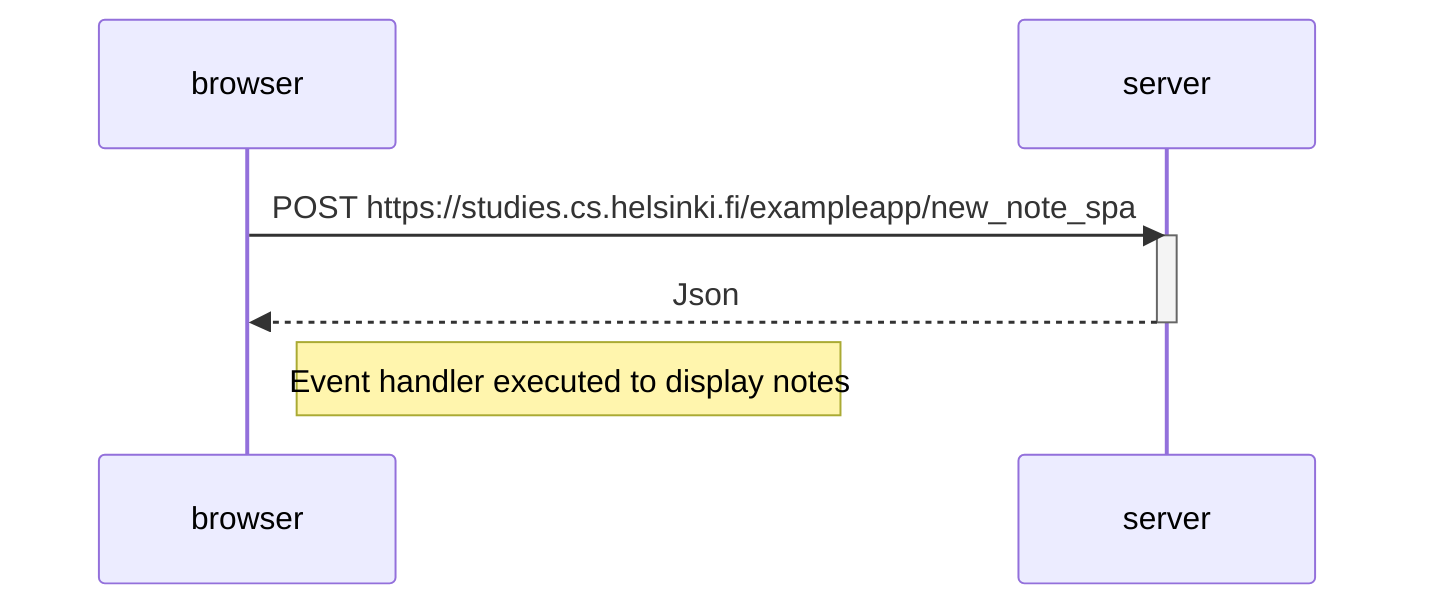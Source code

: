 sequenceDiagram
    participant browser
    participant server

    
    browser->>server: POST https://studies.cs.helsinki.fi/exampleapp/new_note_spa
    activate server
    server-->>browser: Json
    deactivate server

    Note right of browser: Event handler executed to display notes